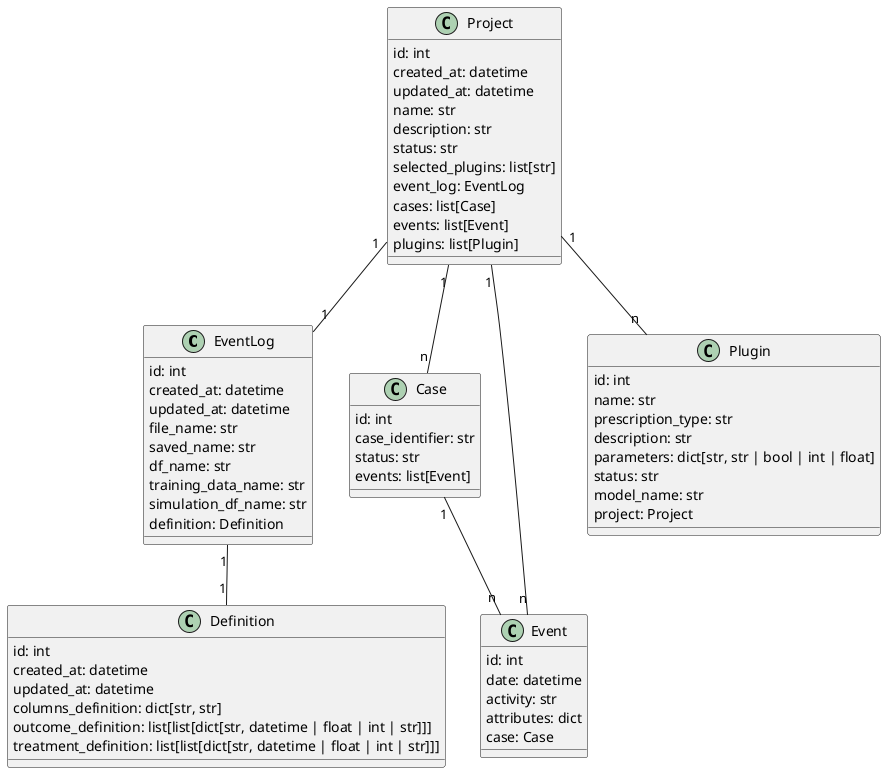 @startuml core-classes

class EventLog {
    id: int
    created_at: datetime
    updated_at: datetime
    file_name: str
    saved_name: str
    df_name: str
    training_data_name: str
    simulation_df_name: str
    definition: Definition
}

class Definition {
    id: int
    created_at: datetime
    updated_at: datetime
    columns_definition: dict[str, str]
    outcome_definition: list[list[dict[str, datetime | float | int | str]]]
    treatment_definition: list[list[dict[str, datetime | float | int | str]]]
}

class Project {
    id: int
    created_at: datetime
    updated_at: datetime
    name: str
    description: str
    status: str
    selected_plugins: list[str]
    event_log: EventLog
    cases: list[Case]
    events: list[Event]
    plugins: list[Plugin]
}

class Case{
    id: int
    case_identifier: str
    status: str
    events: list[Event]
}

class Event{
    id: int
    date: datetime
    activity: str
    attributes: dict
    case: Case
}

class Plugin {
    id: int
    name: str
    prescription_type: str
    description: str
    parameters: dict[str, str | bool | int | float]
    status: str
    model_name: str
    project: Project
}

EventLog "1" -- "1" Definition
Project "1" -- "1" EventLog
Project "1" -- "n" Case
Project "1" -- "n" Event
Case "1" -- "n" Event
Project "1" -- "n" Plugin

@enduml
